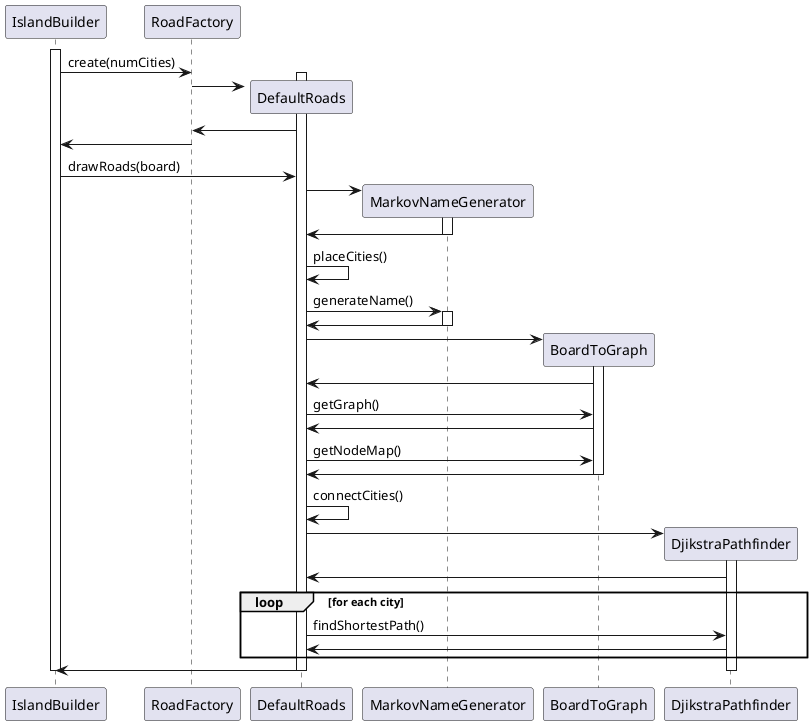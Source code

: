 @startuml
activate IslandBuilder
IslandBuilder -> RoadFactory: create(numCities)
create DefaultRoads
activate DefaultRoads
RoadFactory -> DefaultRoads
DefaultRoads -> RoadFactory
RoadFactory -> IslandBuilder:
IslandBuilder -> DefaultRoads: drawRoads(board)

create MarkovNameGenerator
DefaultRoads -> MarkovNameGenerator:
activate MarkovNameGenerator
MarkovNameGenerator -> DefaultRoads:
deactivate MarkovNameGenerator
DefaultRoads -> DefaultRoads: placeCities()
DefaultRoads -> MarkovNameGenerator: generateName()
activate MarkovNameGenerator
MarkovNameGenerator -> DefaultRoads:
deactivate MarkovNameGenerator

create BoardToGraph
DefaultRoads -> BoardToGraph:
activate BoardToGraph
BoardToGraph -> DefaultRoads:
DefaultRoads -> BoardToGraph: getGraph()
BoardToGraph -> DefaultRoads:
DefaultRoads -> BoardToGraph: getNodeMap()
BoardToGraph -> DefaultRoads:
deactivate BoardToGraph

DefaultRoads -> DefaultRoads: connectCities()
create DjikstraPathfinder
DefaultRoads -> DjikstraPathfinder:
activate DjikstraPathfinder
DjikstraPathfinder -> DefaultRoads:
loop for each city
    DefaultRoads -> DjikstraPathfinder: findShortestPath()
    DjikstraPathfinder -> DefaultRoads:
end
DefaultRoads -> IslandBuilder
deactivate DefaultRoads
deactivate DjikstraPathfinder

deactivate IslandBuilder
@enduml